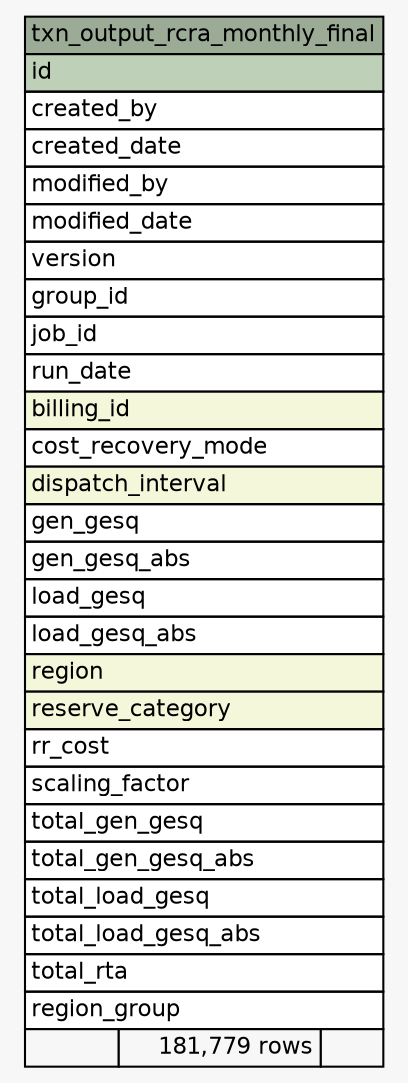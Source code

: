 // dot 2.36.0 on Mac OS X 10.12.6
// SchemaSpy rev 590
digraph "txn_output_rcra_monthly_final" {
  graph [
    rankdir="RL"
    bgcolor="#f7f7f7"
    nodesep="0.18"
    ranksep="0.46"
    fontname="Helvetica"
    fontsize="11"
  ];
  node [
    fontname="Helvetica"
    fontsize="11"
    shape="plaintext"
  ];
  edge [
    arrowsize="0.8"
  ];
  "txn_output_rcra_monthly_final" [
    label=<
    <TABLE BORDER="0" CELLBORDER="1" CELLSPACING="0" BGCOLOR="#ffffff">
      <TR><TD COLSPAN="3" BGCOLOR="#9bab96" ALIGN="CENTER">txn_output_rcra_monthly_final</TD></TR>
      <TR><TD PORT="id" COLSPAN="3" BGCOLOR="#bed1b8" ALIGN="LEFT">id</TD></TR>
      <TR><TD PORT="created_by" COLSPAN="3" ALIGN="LEFT">created_by</TD></TR>
      <TR><TD PORT="created_date" COLSPAN="3" ALIGN="LEFT">created_date</TD></TR>
      <TR><TD PORT="modified_by" COLSPAN="3" ALIGN="LEFT">modified_by</TD></TR>
      <TR><TD PORT="modified_date" COLSPAN="3" ALIGN="LEFT">modified_date</TD></TR>
      <TR><TD PORT="version" COLSPAN="3" ALIGN="LEFT">version</TD></TR>
      <TR><TD PORT="group_id" COLSPAN="3" ALIGN="LEFT">group_id</TD></TR>
      <TR><TD PORT="job_id" COLSPAN="3" ALIGN="LEFT">job_id</TD></TR>
      <TR><TD PORT="run_date" COLSPAN="3" ALIGN="LEFT">run_date</TD></TR>
      <TR><TD PORT="billing_id" COLSPAN="3" BGCOLOR="#f4f7da" ALIGN="LEFT">billing_id</TD></TR>
      <TR><TD PORT="cost_recovery_mode" COLSPAN="3" ALIGN="LEFT">cost_recovery_mode</TD></TR>
      <TR><TD PORT="dispatch_interval" COLSPAN="3" BGCOLOR="#f4f7da" ALIGN="LEFT">dispatch_interval</TD></TR>
      <TR><TD PORT="gen_gesq" COLSPAN="3" ALIGN="LEFT">gen_gesq</TD></TR>
      <TR><TD PORT="gen_gesq_abs" COLSPAN="3" ALIGN="LEFT">gen_gesq_abs</TD></TR>
      <TR><TD PORT="load_gesq" COLSPAN="3" ALIGN="LEFT">load_gesq</TD></TR>
      <TR><TD PORT="load_gesq_abs" COLSPAN="3" ALIGN="LEFT">load_gesq_abs</TD></TR>
      <TR><TD PORT="region" COLSPAN="3" BGCOLOR="#f4f7da" ALIGN="LEFT">region</TD></TR>
      <TR><TD PORT="reserve_category" COLSPAN="3" BGCOLOR="#f4f7da" ALIGN="LEFT">reserve_category</TD></TR>
      <TR><TD PORT="rr_cost" COLSPAN="3" ALIGN="LEFT">rr_cost</TD></TR>
      <TR><TD PORT="scaling_factor" COLSPAN="3" ALIGN="LEFT">scaling_factor</TD></TR>
      <TR><TD PORT="total_gen_gesq" COLSPAN="3" ALIGN="LEFT">total_gen_gesq</TD></TR>
      <TR><TD PORT="total_gen_gesq_abs" COLSPAN="3" ALIGN="LEFT">total_gen_gesq_abs</TD></TR>
      <TR><TD PORT="total_load_gesq" COLSPAN="3" ALIGN="LEFT">total_load_gesq</TD></TR>
      <TR><TD PORT="total_load_gesq_abs" COLSPAN="3" ALIGN="LEFT">total_load_gesq_abs</TD></TR>
      <TR><TD PORT="total_rta" COLSPAN="3" ALIGN="LEFT">total_rta</TD></TR>
      <TR><TD PORT="region_group" COLSPAN="3" ALIGN="LEFT">region_group</TD></TR>
      <TR><TD ALIGN="LEFT" BGCOLOR="#f7f7f7">  </TD><TD ALIGN="RIGHT" BGCOLOR="#f7f7f7">181,779 rows</TD><TD ALIGN="RIGHT" BGCOLOR="#f7f7f7">  </TD></TR>
    </TABLE>>
    URL="tables/txn_output_rcra_monthly_final.html"
    tooltip="txn_output_rcra_monthly_final"
  ];
}
